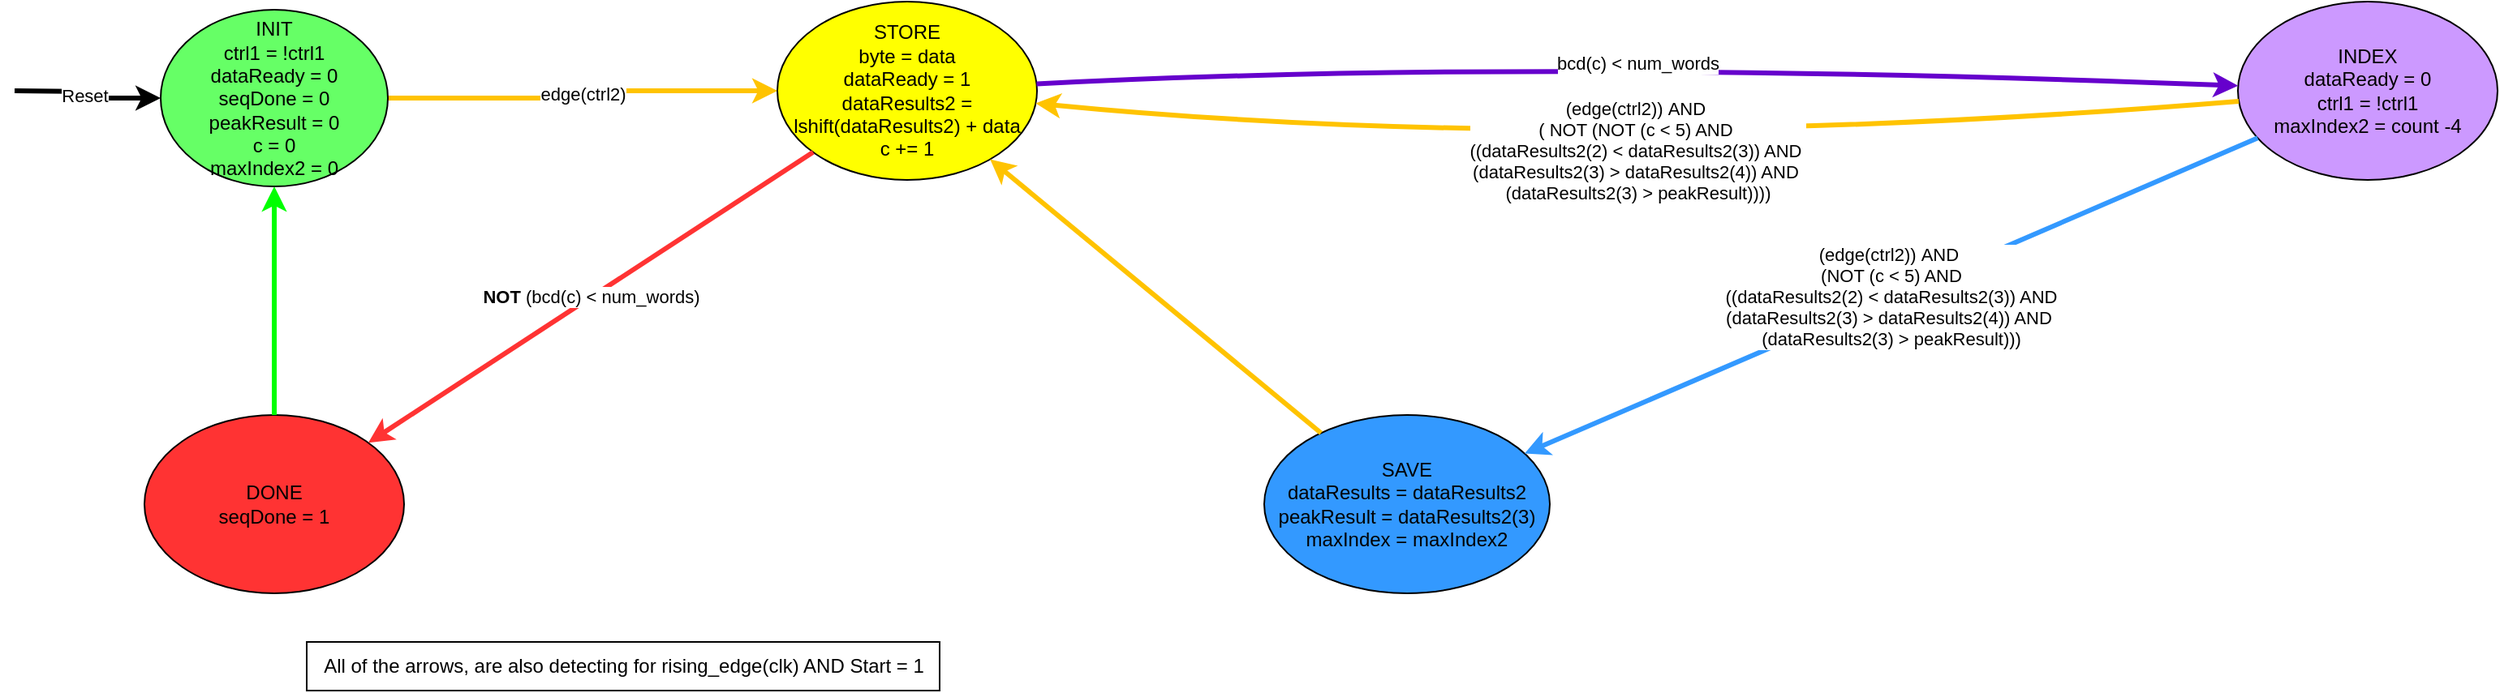<mxfile version="24.2.7" type="github">
  <diagram name="Página-1" id="l5T4aWV5L8dxMFkuPw3D">
    <mxGraphModel dx="2589" dy="785" grid="0" gridSize="10" guides="0" tooltips="1" connect="1" arrows="1" fold="1" page="1" pageScale="1" pageWidth="827" pageHeight="1169" math="0" shadow="0">
      <root>
        <mxCell id="0" />
        <mxCell id="1" parent="0" />
        <mxCell id="ZDU6QqQeXDvGQcobXWxP-3" value="edge(ctrl2)" style="edgeStyle=orthogonalEdgeStyle;rounded=0;orthogonalLoop=1;jettySize=auto;html=1;strokeColor=#FFC300;strokeWidth=3;" parent="1" source="ZDU6QqQeXDvGQcobXWxP-1" target="ZDU6QqQeXDvGQcobXWxP-2" edge="1">
          <mxGeometry relative="1" as="geometry" />
        </mxCell>
        <mxCell id="ZDU6QqQeXDvGQcobXWxP-1" value="INIT&lt;div&gt;ctrl1 = !ctrl1&lt;/div&gt;&lt;div&gt;dataReady = 0&lt;/div&gt;&lt;div&gt;seqDone = 0&lt;/div&gt;&lt;div&gt;peakResult = 0&lt;/div&gt;&lt;div&gt;c = 0&lt;/div&gt;&lt;div&gt;maxIndex2 = 0&lt;/div&gt;" style="ellipse;whiteSpace=wrap;html=1;fillColor=#66FF66;" parent="1" vertex="1">
          <mxGeometry x="-430" y="20" width="140" height="109" as="geometry" />
        </mxCell>
        <mxCell id="ZDU6QqQeXDvGQcobXWxP-2" value="&lt;div&gt;STORE&lt;/div&gt;&lt;div&gt;byte = data&lt;/div&gt;&lt;div&gt;dataReady = 1&lt;/div&gt;&lt;div&gt;dataResults2 = lshift(dataResults2) + data&lt;/div&gt;&lt;div&gt;&lt;span style=&quot;background-color: initial;&quot;&gt;c += 1&lt;/span&gt;&lt;/div&gt;" style="ellipse;whiteSpace=wrap;html=1;fillColor=#FFFF00;" parent="1" vertex="1">
          <mxGeometry x="-50" y="15" width="160" height="110" as="geometry" />
        </mxCell>
        <mxCell id="ZDU6QqQeXDvGQcobXWxP-4" value="&lt;div&gt;&lt;span style=&quot;background-color: initial;&quot;&gt;INDEX&lt;/span&gt;&lt;/div&gt;&lt;div&gt;&lt;span style=&quot;background-color: initial;&quot;&gt;dataReady = 0&lt;/span&gt;&lt;br&gt;&lt;/div&gt;&lt;div&gt;ctrl1 = !ctrl1&lt;/div&gt;&lt;div&gt;maxIndex2 = count -4&lt;/div&gt;" style="ellipse;whiteSpace=wrap;html=1;fillColor=#CC99FF;" parent="1" vertex="1">
          <mxGeometry x="850" y="15" width="160" height="110" as="geometry" />
        </mxCell>
        <mxCell id="ZDU6QqQeXDvGQcobXWxP-6" value="(edge(ctrl2))&amp;nbsp;AND&amp;nbsp;&lt;div&gt;( NOT (NOT (c &amp;lt; 5) AND&amp;nbsp;&lt;/div&gt;&lt;div&gt;((dataResults2(2) &amp;lt; dataResults2(3)) AND&amp;nbsp;&lt;/div&gt;&lt;div&gt;(dataResults2(3) &amp;gt; dataResults2(4)) AND&amp;nbsp;&lt;/div&gt;&lt;div&gt;(dataResults2(3) &amp;gt; peakResult))))&lt;/div&gt;" style="curved=1;endArrow=classic;html=1;rounded=0;strokeColor=#FFC300;strokeWidth=3;" parent="1" source="ZDU6QqQeXDvGQcobXWxP-4" target="ZDU6QqQeXDvGQcobXWxP-2" edge="1">
          <mxGeometry x="-0.0" width="50" height="50" relative="1" as="geometry">
            <mxPoint x="390" y="410" as="sourcePoint" />
            <mxPoint x="440" y="360" as="targetPoint" />
            <Array as="points">
              <mxPoint x="440" y="110" />
            </Array>
            <mxPoint as="offset" />
          </mxGeometry>
        </mxCell>
        <mxCell id="ZDU6QqQeXDvGQcobXWxP-7" value="bcd(c) &lt; num_words" style="curved=1;endArrow=classic;html=1;rounded=0;strokeColor=#6600CC;strokeWidth=3;" parent="1" source="ZDU6QqQeXDvGQcobXWxP-2" target="ZDU6QqQeXDvGQcobXWxP-4" edge="1">
          <mxGeometry width="50" height="50" relative="1" as="geometry">
            <mxPoint x="651" y="25" as="sourcePoint" />
            <mxPoint x="90" y="20" as="targetPoint" />
            <Array as="points">
              <mxPoint x="410" y="50" />
            </Array>
          </mxGeometry>
        </mxCell>
        <mxCell id="ZDU6QqQeXDvGQcobXWxP-12" value="&lt;div&gt;SAVE&lt;/div&gt;&lt;div&gt;dataResults = dataResults2&lt;/div&gt;&lt;div&gt;&lt;span style=&quot;background-color: initial;&quot;&gt;peakResult = dataResults2(3)&lt;/span&gt;&lt;br&gt;&lt;/div&gt;&lt;div&gt;&lt;div&gt;maxIndex = maxIndex2&lt;/div&gt;&lt;/div&gt;" style="ellipse;whiteSpace=wrap;html=1;fillColor=#3399FF;" parent="1" vertex="1">
          <mxGeometry x="250" y="270" width="176" height="110" as="geometry" />
        </mxCell>
        <mxCell id="ZDU6QqQeXDvGQcobXWxP-17" value="&lt;div&gt;(edge(ctrl2))&amp;nbsp;AND&amp;nbsp;&lt;/div&gt;&lt;div&gt;(NOT (c &amp;lt; 5) AND&lt;/div&gt;&lt;div&gt;&amp;nbsp;((dataResults2(2) &amp;lt; dataResults2(3)) AND&amp;nbsp;&lt;/div&gt;&lt;div&gt;(dataResults2(3) &amp;gt; dataResults2(4)) AND&amp;nbsp;&lt;/div&gt;&lt;div&gt;(dataResults2(3) &amp;gt; peakResult)))&lt;br&gt;&lt;/div&gt;" style="endArrow=classic;html=1;rounded=0;fillColor=#3399FF;strokeColor=#3399FF;strokeWidth=3;" parent="1" source="ZDU6QqQeXDvGQcobXWxP-4" target="ZDU6QqQeXDvGQcobXWxP-12" edge="1">
          <mxGeometry x="0.002" width="50" height="50" relative="1" as="geometry">
            <mxPoint x="390" y="380" as="sourcePoint" />
            <mxPoint x="440" y="330" as="targetPoint" />
            <mxPoint as="offset" />
          </mxGeometry>
        </mxCell>
        <mxCell id="AZxFvNKNSdseXC_DUsNG-1" style="edgeStyle=orthogonalEdgeStyle;rounded=0;orthogonalLoop=1;jettySize=auto;html=1;entryX=0;entryY=0.5;entryDx=0;entryDy=0;strokeWidth=3;" parent="1" target="ZDU6QqQeXDvGQcobXWxP-1" edge="1">
          <mxGeometry relative="1" as="geometry">
            <mxPoint x="-520" y="70" as="sourcePoint" />
          </mxGeometry>
        </mxCell>
        <mxCell id="AZxFvNKNSdseXC_DUsNG-2" value="Reset" style="edgeLabel;html=1;align=center;verticalAlign=middle;resizable=0;points=[];" parent="AZxFvNKNSdseXC_DUsNG-1" vertex="1" connectable="0">
          <mxGeometry x="-0.089" y="-2" relative="1" as="geometry">
            <mxPoint as="offset" />
          </mxGeometry>
        </mxCell>
        <mxCell id="ZDU6QqQeXDvGQcobXWxP-18" value="&lt;div&gt;&lt;span style=&quot;background-color: initial;&quot;&gt;DONE&lt;/span&gt;&lt;/div&gt;&lt;div&gt;&lt;span style=&quot;background-color: initial;&quot;&gt;seqDone = 1&lt;/span&gt;&lt;br&gt;&lt;/div&gt;" style="ellipse;whiteSpace=wrap;html=1;fillColor=#FF3333;" parent="1" vertex="1">
          <mxGeometry x="-440" y="270" width="160" height="110" as="geometry" />
        </mxCell>
        <mxCell id="ZDU6QqQeXDvGQcobXWxP-20" value="" style="endArrow=classic;html=1;rounded=0;strokeColor=#00FF00;strokeWidth=3;" parent="1" source="ZDU6QqQeXDvGQcobXWxP-18" target="ZDU6QqQeXDvGQcobXWxP-1" edge="1">
          <mxGeometry width="50" height="50" relative="1" as="geometry">
            <mxPoint x="390" y="380" as="sourcePoint" />
            <mxPoint x="440" y="330" as="targetPoint" />
          </mxGeometry>
        </mxCell>
        <mxCell id="ZDU6QqQeXDvGQcobXWxP-21" value="NOT &lt;span style=&quot;font-weight: normal;&quot;&gt;(&lt;/span&gt;&lt;span style=&quot;font-weight: 400;&quot;&gt;bcd(c) &amp;lt; num_words)&lt;/span&gt;" style="endArrow=classic;html=1;rounded=0;fontStyle=1;strokeColor=#FF3333;strokeWidth=3;" parent="1" source="ZDU6QqQeXDvGQcobXWxP-2" target="ZDU6QqQeXDvGQcobXWxP-18" edge="1">
          <mxGeometry width="50" height="50" relative="1" as="geometry">
            <mxPoint x="390" y="380" as="sourcePoint" />
            <mxPoint x="440" y="330" as="targetPoint" />
          </mxGeometry>
        </mxCell>
        <mxCell id="AZxFvNKNSdseXC_DUsNG-3" value="All of the arrows, are also detecting for rising_edge(clk) AND Start = 1" style="text;html=1;align=center;verticalAlign=middle;resizable=0;points=[];autosize=1;strokeColor=#000000;fillColor=none;" parent="1" vertex="1">
          <mxGeometry x="-340" y="410" width="390" height="30" as="geometry" />
        </mxCell>
        <mxCell id="OlC_XQEu6QS8IPKC0gc--2" value="" style="endArrow=classic;html=1;rounded=0;strokeColor=#FFC300;strokeWidth=3;" parent="1" source="ZDU6QqQeXDvGQcobXWxP-12" target="ZDU6QqQeXDvGQcobXWxP-2" edge="1">
          <mxGeometry width="50" height="50" relative="1" as="geometry">
            <mxPoint x="410" y="410" as="sourcePoint" />
            <mxPoint x="460" y="360" as="targetPoint" />
          </mxGeometry>
        </mxCell>
      </root>
    </mxGraphModel>
  </diagram>
</mxfile>
